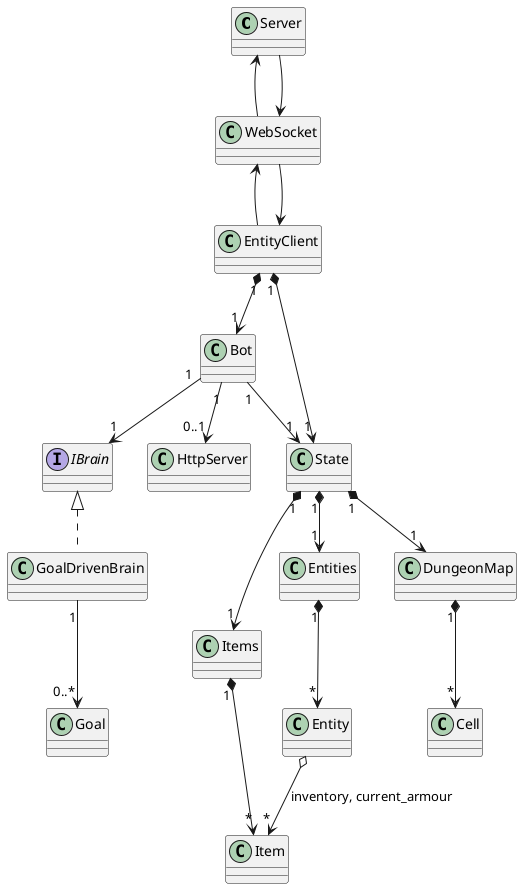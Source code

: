 @startuml
class Server
class WebSocket
class EntityClient
class Bot
class State
interface IBrain
class GoalDrivenBrain
class HttpServer
class DungeonMap
class Items
class Entities
class Item
class Entity
class Cell
class Goal

Server <-- WebSocket
WebSocket <-- Server
EntityClient <-- WebSocket
WebSocket <-- EntityClient
IBrain <|.. GoalDrivenBrain

EntityClient "1" *--> "1" State
EntityClient "1" *--> "1" Bot 
Bot "1" --> "1" IBrain
Bot "1" --> "0..1" HttpServer
Bot "1" --> "1" State
GoalDrivenBrain "1" --> "0..*" Goal

State "1" *--> "1" DungeonMap
State "1" *--> "1" Entities
State "1" *--> "1" Items
DungeonMap "1" *--> "*" Cell
Items "1" *--> "*" Item
Entities "1" *--> "*" Entity
Entity o--> "*" Item : inventory, current_armour

@enduml